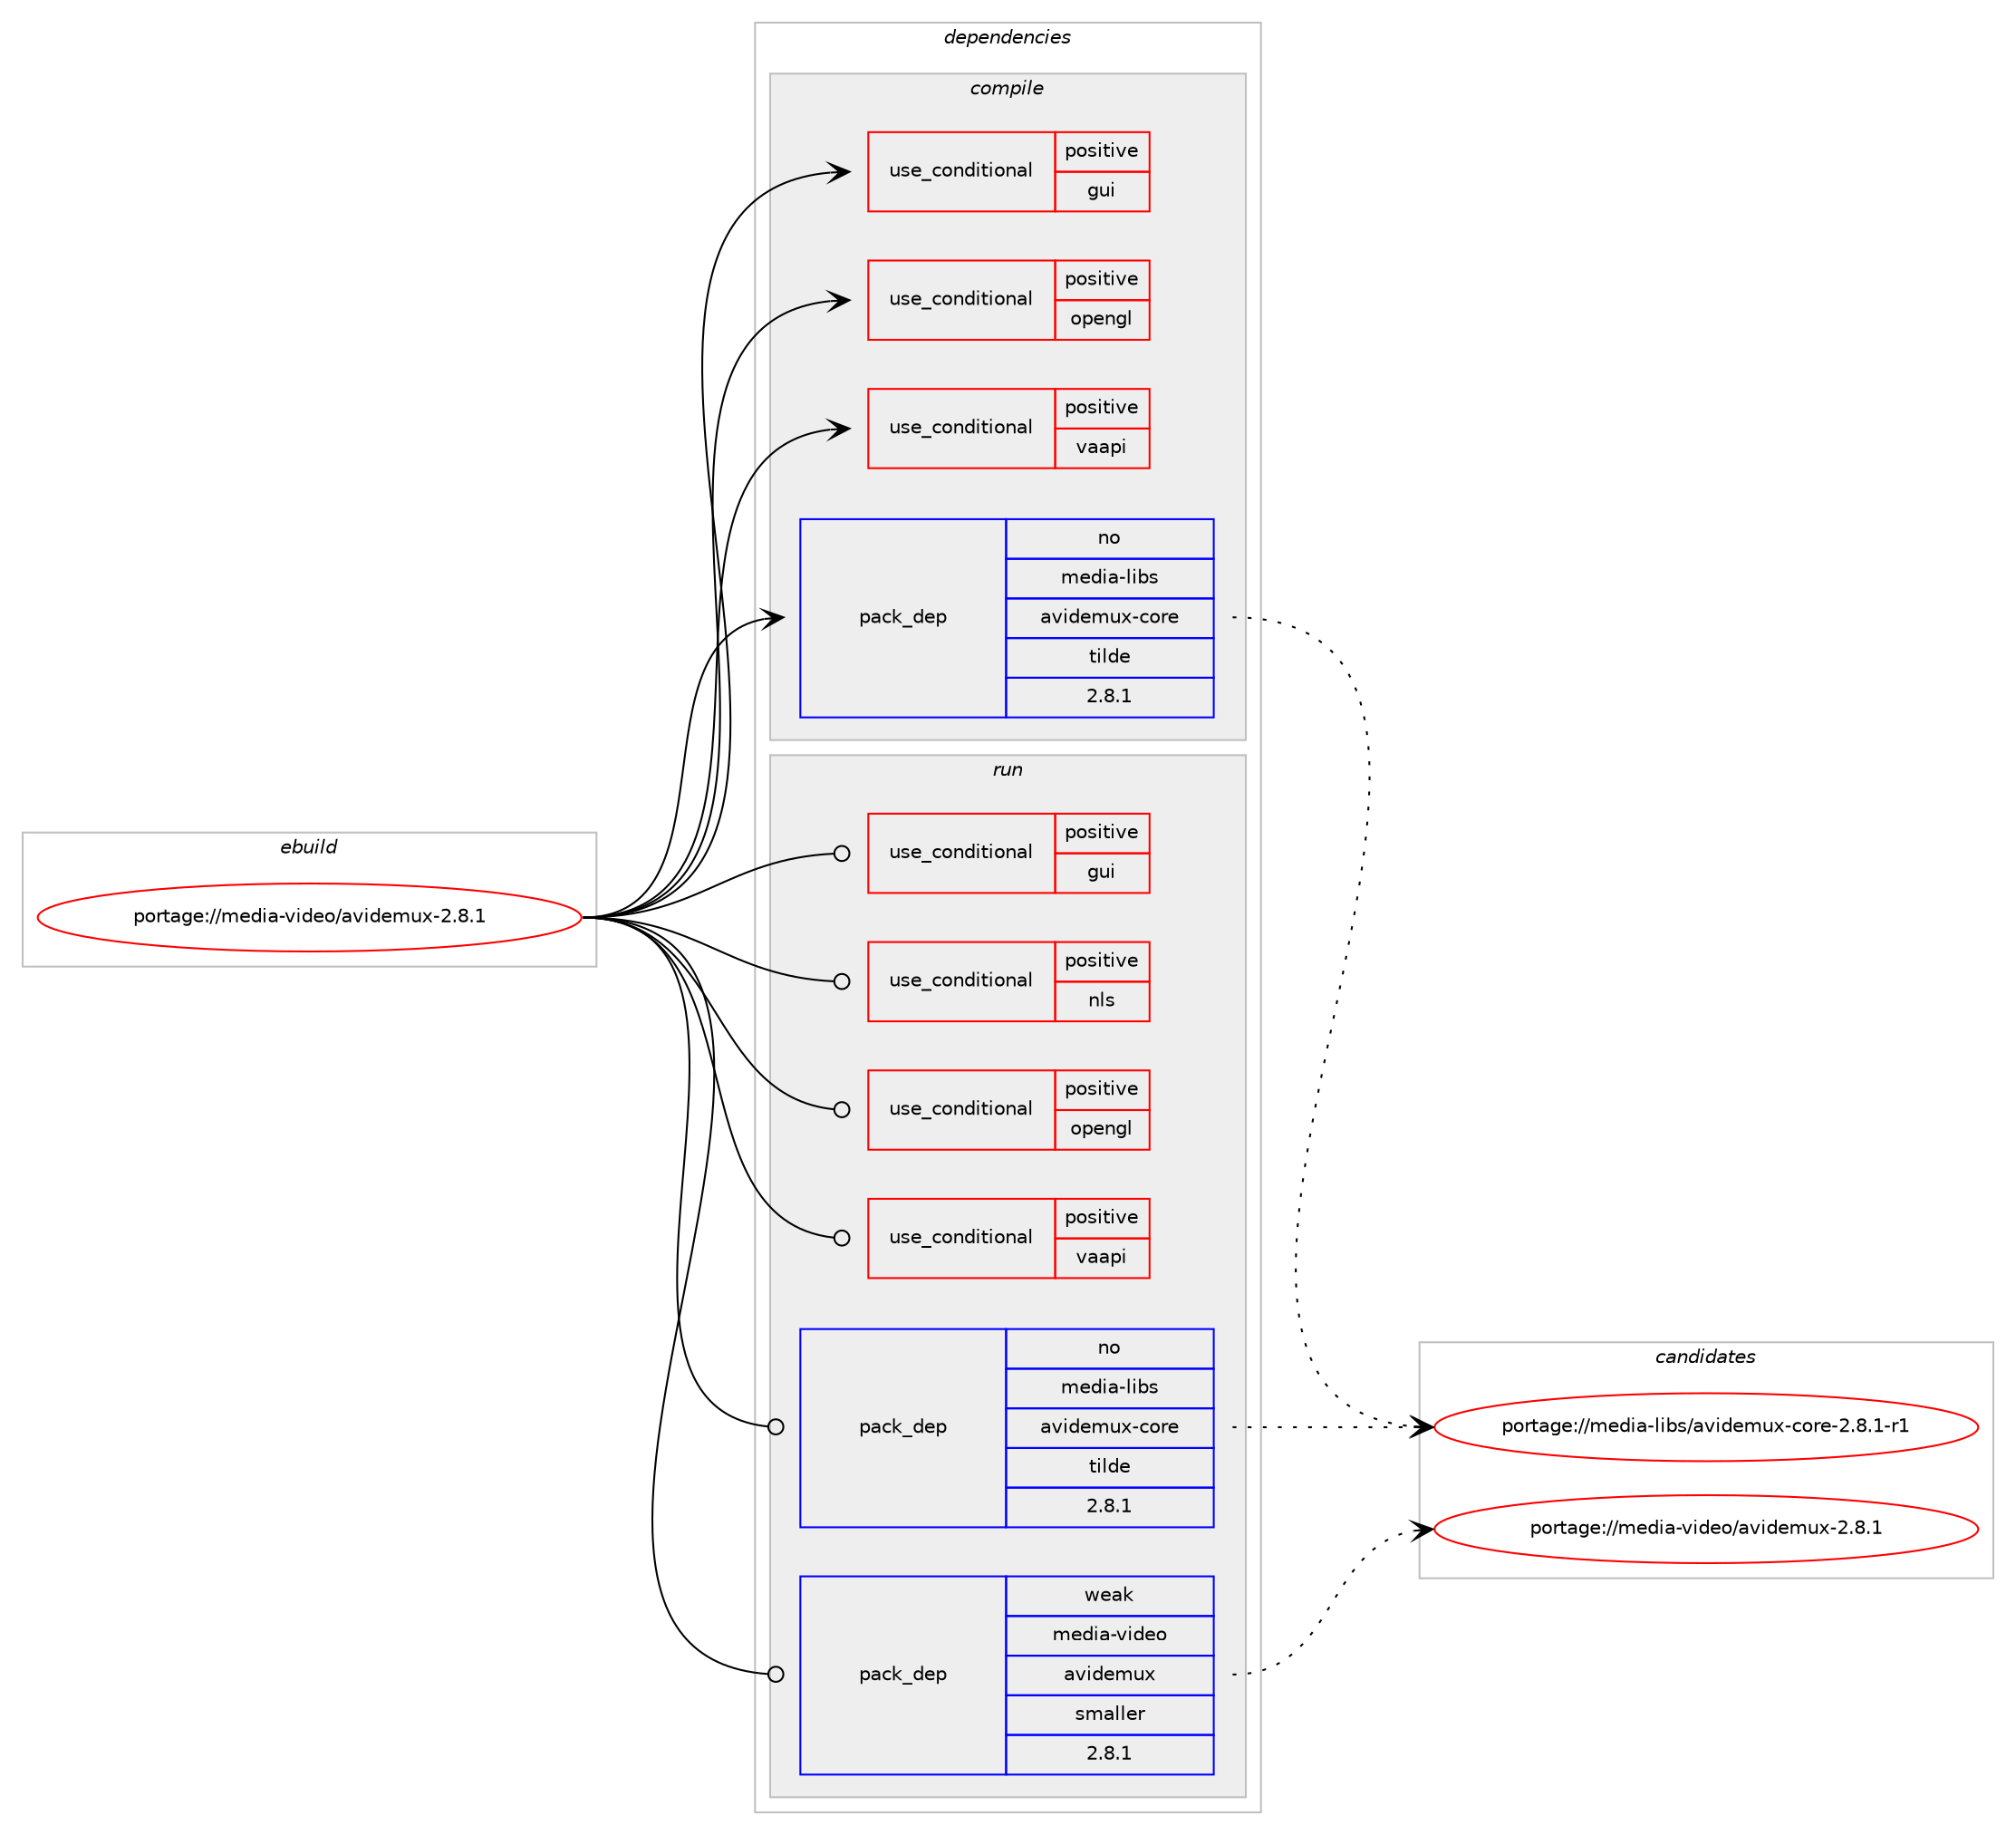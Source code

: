 digraph prolog {

# *************
# Graph options
# *************

newrank=true;
concentrate=true;
compound=true;
graph [rankdir=LR,fontname=Helvetica,fontsize=10,ranksep=1.5];#, ranksep=2.5, nodesep=0.2];
edge  [arrowhead=vee];
node  [fontname=Helvetica,fontsize=10];

# **********
# The ebuild
# **********

subgraph cluster_leftcol {
color=gray;
rank=same;
label=<<i>ebuild</i>>;
id [label="portage://media-video/avidemux-2.8.1", color=red, width=4, href="../media-video/avidemux-2.8.1.svg"];
}

# ****************
# The dependencies
# ****************

subgraph cluster_midcol {
color=gray;
label=<<i>dependencies</i>>;
subgraph cluster_compile {
fillcolor="#eeeeee";
style=filled;
label=<<i>compile</i>>;
subgraph cond80833 {
dependency167318 [label=<<TABLE BORDER="0" CELLBORDER="1" CELLSPACING="0" CELLPADDING="4"><TR><TD ROWSPAN="3" CELLPADDING="10">use_conditional</TD></TR><TR><TD>positive</TD></TR><TR><TD>gui</TD></TR></TABLE>>, shape=none, color=red];
# *** BEGIN UNKNOWN DEPENDENCY TYPE (TODO) ***
# dependency167318 -> package_dependency(portage://media-video/avidemux-2.8.1,install,no,dev-qt,qtcore,none,[,,],[slot(5)],[])
# *** END UNKNOWN DEPENDENCY TYPE (TODO) ***

# *** BEGIN UNKNOWN DEPENDENCY TYPE (TODO) ***
# dependency167318 -> package_dependency(portage://media-video/avidemux-2.8.1,install,no,dev-qt,qtgui,none,[,,],[slot(5)],[])
# *** END UNKNOWN DEPENDENCY TYPE (TODO) ***

# *** BEGIN UNKNOWN DEPENDENCY TYPE (TODO) ***
# dependency167318 -> package_dependency(portage://media-video/avidemux-2.8.1,install,no,dev-qt,qtnetwork,none,[,,],[slot(5)],[])
# *** END UNKNOWN DEPENDENCY TYPE (TODO) ***

# *** BEGIN UNKNOWN DEPENDENCY TYPE (TODO) ***
# dependency167318 -> package_dependency(portage://media-video/avidemux-2.8.1,install,no,dev-qt,qtopengl,none,[,,],[slot(5)],[])
# *** END UNKNOWN DEPENDENCY TYPE (TODO) ***

# *** BEGIN UNKNOWN DEPENDENCY TYPE (TODO) ***
# dependency167318 -> package_dependency(portage://media-video/avidemux-2.8.1,install,no,dev-qt,qtwidgets,none,[,,],[slot(5)],[])
# *** END UNKNOWN DEPENDENCY TYPE (TODO) ***

}
id:e -> dependency167318:w [weight=20,style="solid",arrowhead="vee"];
subgraph cond80834 {
dependency167319 [label=<<TABLE BORDER="0" CELLBORDER="1" CELLSPACING="0" CELLPADDING="4"><TR><TD ROWSPAN="3" CELLPADDING="10">use_conditional</TD></TR><TR><TD>positive</TD></TR><TR><TD>opengl</TD></TR></TABLE>>, shape=none, color=red];
# *** BEGIN UNKNOWN DEPENDENCY TYPE (TODO) ***
# dependency167319 -> package_dependency(portage://media-video/avidemux-2.8.1,install,no,virtual,opengl,none,[,,],[],[])
# *** END UNKNOWN DEPENDENCY TYPE (TODO) ***

}
id:e -> dependency167319:w [weight=20,style="solid",arrowhead="vee"];
subgraph cond80835 {
dependency167320 [label=<<TABLE BORDER="0" CELLBORDER="1" CELLSPACING="0" CELLPADDING="4"><TR><TD ROWSPAN="3" CELLPADDING="10">use_conditional</TD></TR><TR><TD>positive</TD></TR><TR><TD>vaapi</TD></TR></TABLE>>, shape=none, color=red];
# *** BEGIN UNKNOWN DEPENDENCY TYPE (TODO) ***
# dependency167320 -> package_dependency(portage://media-video/avidemux-2.8.1,install,no,media-libs,libva,none,[,,],any_same_slot,[])
# *** END UNKNOWN DEPENDENCY TYPE (TODO) ***

}
id:e -> dependency167320:w [weight=20,style="solid",arrowhead="vee"];
subgraph pack84030 {
dependency167321 [label=<<TABLE BORDER="0" CELLBORDER="1" CELLSPACING="0" CELLPADDING="4" WIDTH="220"><TR><TD ROWSPAN="6" CELLPADDING="30">pack_dep</TD></TR><TR><TD WIDTH="110">no</TD></TR><TR><TD>media-libs</TD></TR><TR><TD>avidemux-core</TD></TR><TR><TD>tilde</TD></TR><TR><TD>2.8.1</TD></TR></TABLE>>, shape=none, color=blue];
}
id:e -> dependency167321:w [weight=20,style="solid",arrowhead="vee"];
}
subgraph cluster_compileandrun {
fillcolor="#eeeeee";
style=filled;
label=<<i>compile and run</i>>;
}
subgraph cluster_run {
fillcolor="#eeeeee";
style=filled;
label=<<i>run</i>>;
subgraph cond80836 {
dependency167322 [label=<<TABLE BORDER="0" CELLBORDER="1" CELLSPACING="0" CELLPADDING="4"><TR><TD ROWSPAN="3" CELLPADDING="10">use_conditional</TD></TR><TR><TD>positive</TD></TR><TR><TD>gui</TD></TR></TABLE>>, shape=none, color=red];
# *** BEGIN UNKNOWN DEPENDENCY TYPE (TODO) ***
# dependency167322 -> package_dependency(portage://media-video/avidemux-2.8.1,run,no,dev-qt,qtcore,none,[,,],[slot(5)],[])
# *** END UNKNOWN DEPENDENCY TYPE (TODO) ***

# *** BEGIN UNKNOWN DEPENDENCY TYPE (TODO) ***
# dependency167322 -> package_dependency(portage://media-video/avidemux-2.8.1,run,no,dev-qt,qtgui,none,[,,],[slot(5)],[])
# *** END UNKNOWN DEPENDENCY TYPE (TODO) ***

# *** BEGIN UNKNOWN DEPENDENCY TYPE (TODO) ***
# dependency167322 -> package_dependency(portage://media-video/avidemux-2.8.1,run,no,dev-qt,qtnetwork,none,[,,],[slot(5)],[])
# *** END UNKNOWN DEPENDENCY TYPE (TODO) ***

# *** BEGIN UNKNOWN DEPENDENCY TYPE (TODO) ***
# dependency167322 -> package_dependency(portage://media-video/avidemux-2.8.1,run,no,dev-qt,qtopengl,none,[,,],[slot(5)],[])
# *** END UNKNOWN DEPENDENCY TYPE (TODO) ***

# *** BEGIN UNKNOWN DEPENDENCY TYPE (TODO) ***
# dependency167322 -> package_dependency(portage://media-video/avidemux-2.8.1,run,no,dev-qt,qtwidgets,none,[,,],[slot(5)],[])
# *** END UNKNOWN DEPENDENCY TYPE (TODO) ***

}
id:e -> dependency167322:w [weight=20,style="solid",arrowhead="odot"];
subgraph cond80837 {
dependency167323 [label=<<TABLE BORDER="0" CELLBORDER="1" CELLSPACING="0" CELLPADDING="4"><TR><TD ROWSPAN="3" CELLPADDING="10">use_conditional</TD></TR><TR><TD>positive</TD></TR><TR><TD>nls</TD></TR></TABLE>>, shape=none, color=red];
# *** BEGIN UNKNOWN DEPENDENCY TYPE (TODO) ***
# dependency167323 -> package_dependency(portage://media-video/avidemux-2.8.1,run,no,virtual,libintl,none,[,,],[],[])
# *** END UNKNOWN DEPENDENCY TYPE (TODO) ***

}
id:e -> dependency167323:w [weight=20,style="solid",arrowhead="odot"];
subgraph cond80838 {
dependency167324 [label=<<TABLE BORDER="0" CELLBORDER="1" CELLSPACING="0" CELLPADDING="4"><TR><TD ROWSPAN="3" CELLPADDING="10">use_conditional</TD></TR><TR><TD>positive</TD></TR><TR><TD>opengl</TD></TR></TABLE>>, shape=none, color=red];
# *** BEGIN UNKNOWN DEPENDENCY TYPE (TODO) ***
# dependency167324 -> package_dependency(portage://media-video/avidemux-2.8.1,run,no,virtual,opengl,none,[,,],[],[])
# *** END UNKNOWN DEPENDENCY TYPE (TODO) ***

}
id:e -> dependency167324:w [weight=20,style="solid",arrowhead="odot"];
subgraph cond80839 {
dependency167325 [label=<<TABLE BORDER="0" CELLBORDER="1" CELLSPACING="0" CELLPADDING="4"><TR><TD ROWSPAN="3" CELLPADDING="10">use_conditional</TD></TR><TR><TD>positive</TD></TR><TR><TD>vaapi</TD></TR></TABLE>>, shape=none, color=red];
# *** BEGIN UNKNOWN DEPENDENCY TYPE (TODO) ***
# dependency167325 -> package_dependency(portage://media-video/avidemux-2.8.1,run,no,media-libs,libva,none,[,,],any_same_slot,[])
# *** END UNKNOWN DEPENDENCY TYPE (TODO) ***

}
id:e -> dependency167325:w [weight=20,style="solid",arrowhead="odot"];
subgraph pack84031 {
dependency167326 [label=<<TABLE BORDER="0" CELLBORDER="1" CELLSPACING="0" CELLPADDING="4" WIDTH="220"><TR><TD ROWSPAN="6" CELLPADDING="30">pack_dep</TD></TR><TR><TD WIDTH="110">no</TD></TR><TR><TD>media-libs</TD></TR><TR><TD>avidemux-core</TD></TR><TR><TD>tilde</TD></TR><TR><TD>2.8.1</TD></TR></TABLE>>, shape=none, color=blue];
}
id:e -> dependency167326:w [weight=20,style="solid",arrowhead="odot"];
subgraph pack84032 {
dependency167327 [label=<<TABLE BORDER="0" CELLBORDER="1" CELLSPACING="0" CELLPADDING="4" WIDTH="220"><TR><TD ROWSPAN="6" CELLPADDING="30">pack_dep</TD></TR><TR><TD WIDTH="110">weak</TD></TR><TR><TD>media-video</TD></TR><TR><TD>avidemux</TD></TR><TR><TD>smaller</TD></TR><TR><TD>2.8.1</TD></TR></TABLE>>, shape=none, color=blue];
}
id:e -> dependency167327:w [weight=20,style="solid",arrowhead="odot"];
}
}

# **************
# The candidates
# **************

subgraph cluster_choices {
rank=same;
color=gray;
label=<<i>candidates</i>>;

subgraph choice84030 {
color=black;
nodesep=1;
choice109101100105974510810598115479711810510010110911712045991111141014550465646494511449 [label="portage://media-libs/avidemux-core-2.8.1-r1", color=red, width=4,href="../media-libs/avidemux-core-2.8.1-r1.svg"];
dependency167321:e -> choice109101100105974510810598115479711810510010110911712045991111141014550465646494511449:w [style=dotted,weight="100"];
}
subgraph choice84031 {
color=black;
nodesep=1;
choice109101100105974510810598115479711810510010110911712045991111141014550465646494511449 [label="portage://media-libs/avidemux-core-2.8.1-r1", color=red, width=4,href="../media-libs/avidemux-core-2.8.1-r1.svg"];
dependency167326:e -> choice109101100105974510810598115479711810510010110911712045991111141014550465646494511449:w [style=dotted,weight="100"];
}
subgraph choice84032 {
color=black;
nodesep=1;
choice10910110010597451181051001011114797118105100101109117120455046564649 [label="portage://media-video/avidemux-2.8.1", color=red, width=4,href="../media-video/avidemux-2.8.1.svg"];
dependency167327:e -> choice10910110010597451181051001011114797118105100101109117120455046564649:w [style=dotted,weight="100"];
}
}

}

